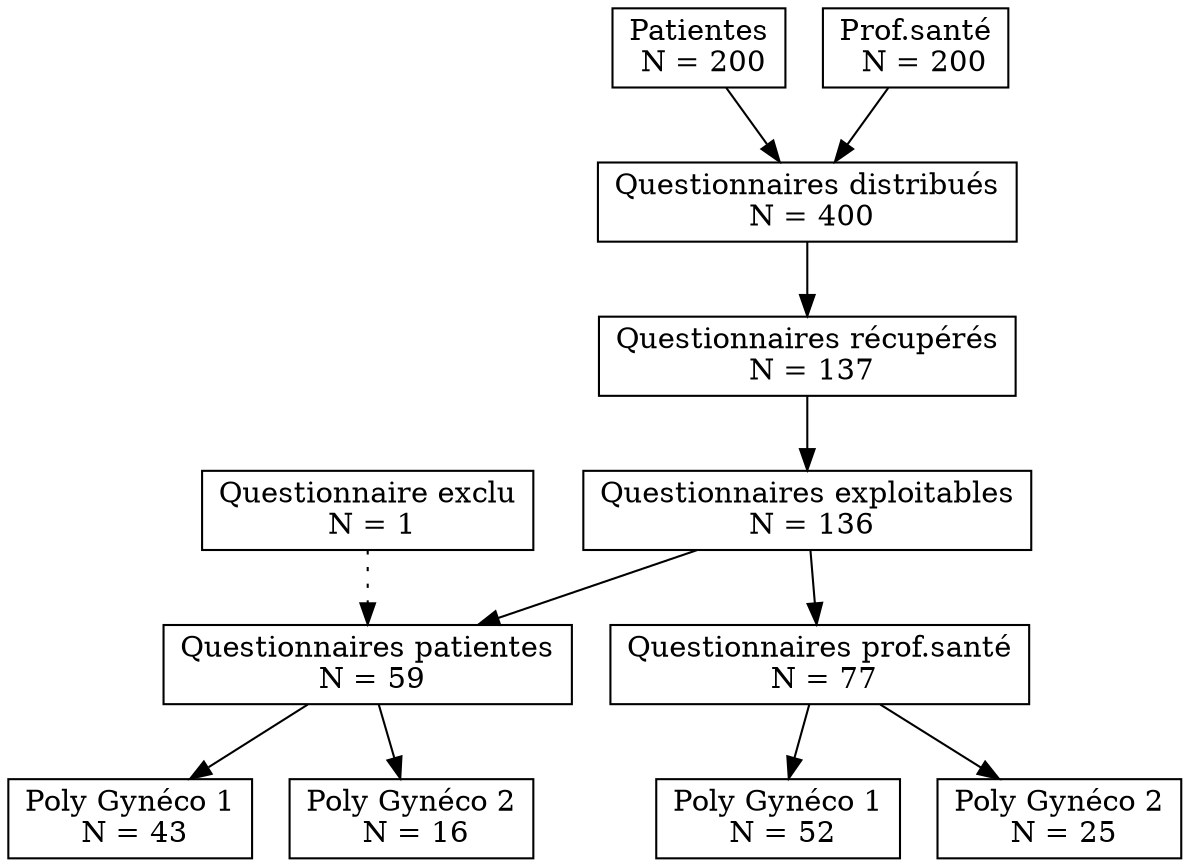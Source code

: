 digraph G {
	node[shape = box];
	Q1[label = "Questionnaires distribués\n N = 400"];
	Q2[label = "Questionnaires récupérés\n N = 137"];
    Q3[label = "Questionnaires exploitables\n N = 136"];
    Q4[label = "Questionnaires prof.santé\n N = 77"];
    Q5[label = "Questionnaires patientes\n N = 59"];

    Q7[label = "Poly Gynéco 1\n N = 43"]; /* consultantes HTP */
    Q8[label = "Poly Gynéco 2\n N = 16"]; /* consultantes CMCO */

    Q9[label = "Poly Gynéco 1\n N = 52"]; /* médecins HTP */
    Q10[label = "Poly Gynéco 2\n N = 25"]; /* médecins CMCO */

    Q11[label  = "Patientes\n N = 200"]
    Q12[label  = "Prof.santé\n  N = 200"]

    Q13[label  = "Questionnaire exclu\n N = 1"]

    /* liens */

    Q1 -> Q2 -> Q3;

    Q3 -> Q5;
    Q3 -> Q4;

    Q5 -> Q7;
    Q5 -> Q8;

    Q4 -> Q9;
    Q4 -> Q10;

    Q11 -> Q1
    Q12 -> Q1

    Q13 -> Q5 [style=dotted]
	
	

	/*Q2 ->main -> parse -> execute;*/
}
